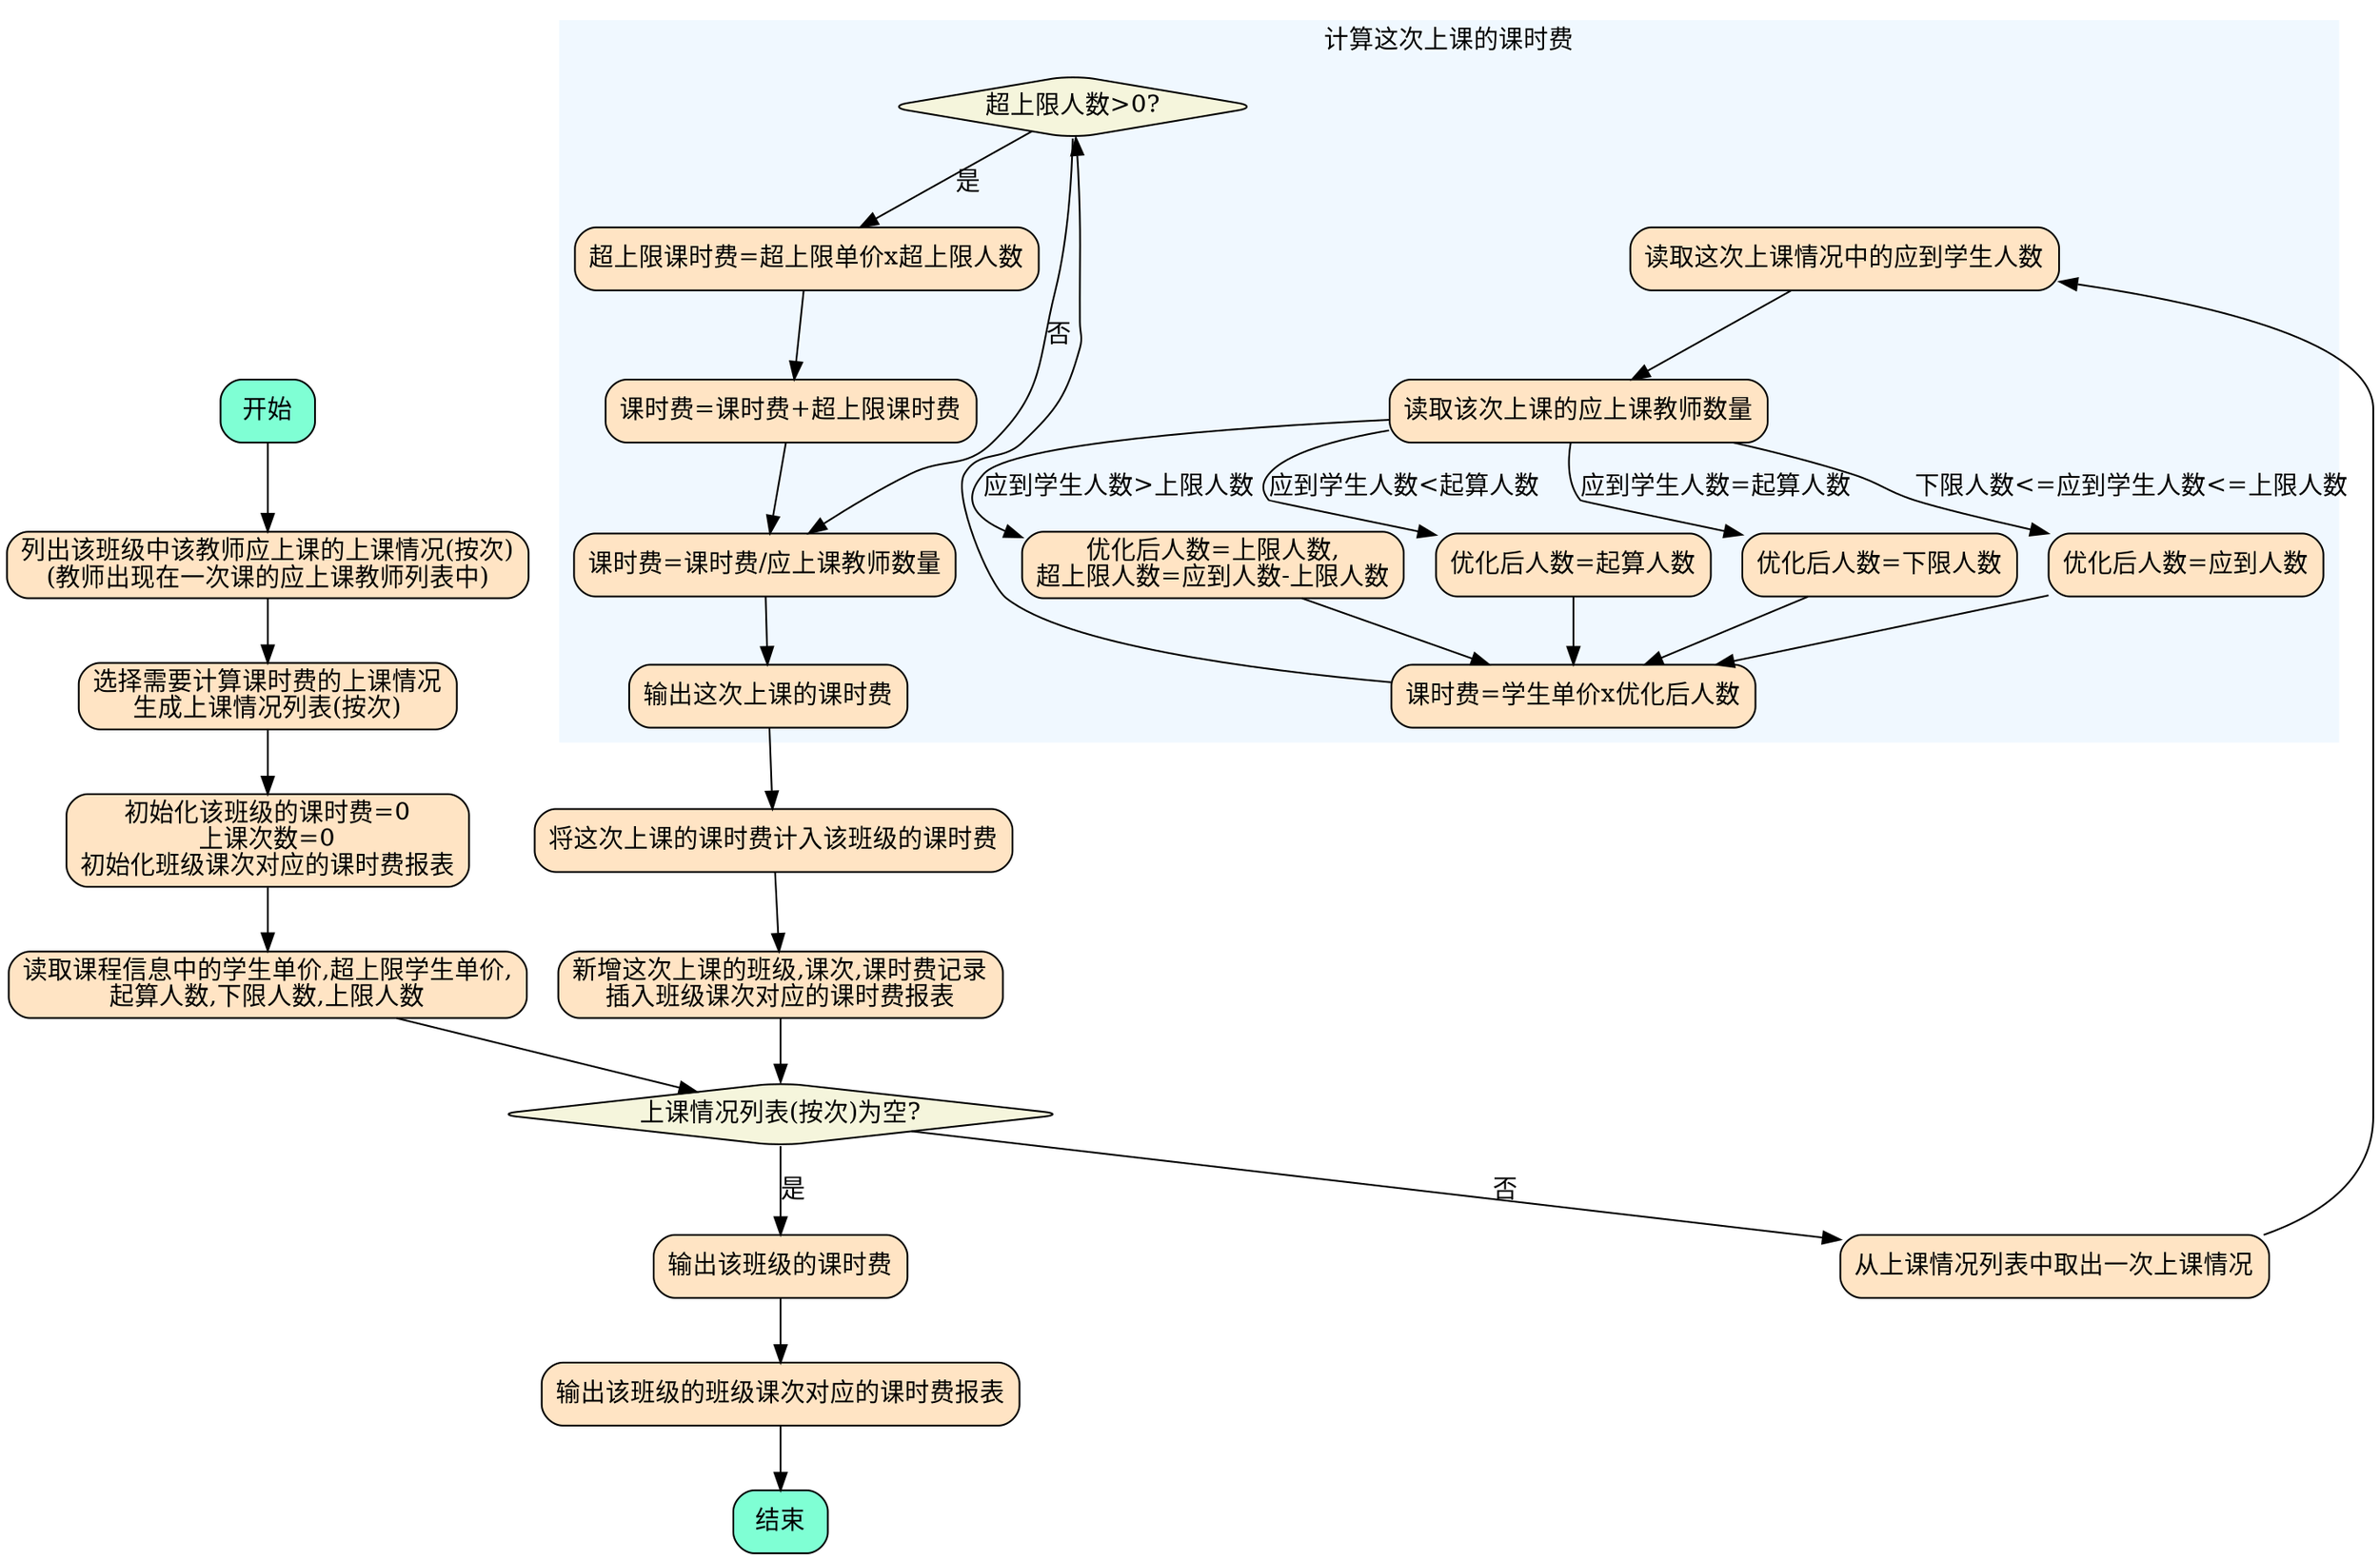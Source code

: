 digraph {
    node [shape="box", style="rounded,filled", fillcolor="aquamarine"]
        start[label="开始"];
        end[label="结束"];

    node [shape="box", style="rounded,filled", fillcolor="bisque"]
        s1[label="列出该班级中该教师应上课的上课情况(按次)\n(教师出现在一次课的应上课教师列表中)"];
        s2[label="选择需要计算课时费的上课情况\n生成上课情况列表(按次)"];
        s3[label="初始化该班级的课时费=0\n上课次数=0\n初始化班级课次对应的课时费报表"];
        s4[label="读取课程信息中的学生单价,超上限学生单价,\n起算人数,下限人数,上限人数"];
        s_c1_y1[label="输出该班级的课时费"];
        s_c1_y2[label="输出该班级的班级课次对应的课时费报表"];
        s_c1_n1[label="从上课情况列表中取出一次上课情况"];
        s_c1_n2[label="将这次上课的课时费计入该班级的课时费"];
        s_c1_n3[label="新增这次上课的班级,课次,课时费记录\n插入班级课次对应的课时费报表"];
    
    node [shape="diamond", style="rounded,filled", fillcolor="beige"]
        c1[label="上课情况列表(按次)为空?"];

    subgraph cluster1 {
        label="计算这次上课的课时费";
        style="filled";
        color="aliceblue";

        node [shape="box", style="rounded,filled", fillcolor="bisque"]
            sub1_s1[label="读取这次上课情况中的应到学生人数"];
            sub1_s2[label="读取该次上课的应上课教师数量"];
            sub1_s3_a[label="优化后人数=起算人数"];
            sub1_s3_b[label="优化后人数=下限人数"];
            sub1_s3_c[label="优化后人数=应到人数"];
            sub1_s3_d[label="优化后人数=上限人数,\n超上限人数=应到人数-上限人数"];
            sub1_s4[label="课时费=学生单价x优化后人数"];
            sub1_c1_y1[label="超上限课时费=超上限单价x超上限人数"];
            sub1_c1_y2[label="课时费=课时费+超上限课时费"];
            sub1_s5[label="课时费=课时费/应上课教师数量"];
            sub1_s6[label="输出这次上课的课时费"];
        
        node [shape="diamond", style="rounded,filled", fillcolor="beige"]
            sub1_c1[label="超上限人数>0?"];

        sub1_s1 -> sub1_s2;
        sub1_s2 -> sub1_s3_a[label="应到学生人数<起算人数"];
        sub1_s2 -> sub1_s3_b[label="应到学生人数=起算人数"];
        sub1_s2 -> sub1_s3_c[label="下限人数<=应到学生人数<=上限人数"];
        sub1_s2 -> sub1_s3_d[label="应到学生人数>上限人数"];
        sub1_s3_a -> sub1_s4;
        sub1_s3_b -> sub1_s4;
        sub1_s3_c -> sub1_s4;
        sub1_s3_d -> sub1_s4;

        sub1_s4 -> sub1_c1;
        sub1_c1 -> sub1_c1_y1[label="是"];
        sub1_c1 -> sub1_s5[label="否"];

        sub1_c1_y1 -> sub1_c1_y2 -> sub1_s5
        sub1_s5 -> sub1_s6;

        {rank=same sub1_s3_a sub1_s3_b sub1_s3_c sub1_s3_d}
        {rank=max sub1_s4}
    }
    start -> s1 -> s2 -> s3 -> s4 -> c1;

    c1 -> s_c1_y1[label="是"];
    c1 -> s_c1_n1[label="否"];

    s_c1_y1 -> s_c1_y2 -> end;
    s_c1_n1 -> sub1_s1;

    sub1_s6 -> s_c1_n2;
    s_c1_n2 -> s_c1_n3 -> c1; 
}
